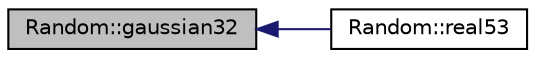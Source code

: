 digraph "Random::gaussian32"
{
 // INTERACTIVE_SVG=YES
  edge [fontname="Helvetica",fontsize="10",labelfontname="Helvetica",labelfontsize="10"];
  node [fontname="Helvetica",fontsize="10",shape=record];
  rankdir="LR";
  Node1 [label="Random::gaussian32",height=0.2,width=0.4,color="black", fillcolor="grey75", style="filled", fontcolor="black"];
  Node1 -> Node2 [dir="back",color="midnightblue",fontsize="10",style="solid",fontname="Helvetica"];
  Node2 [label="Random::real53",height=0.2,width=0.4,color="black", fillcolor="white", style="filled",URL="$d2/de7/class_random.html#a39123d367648fd4676af02b45ce620d8"];
}
